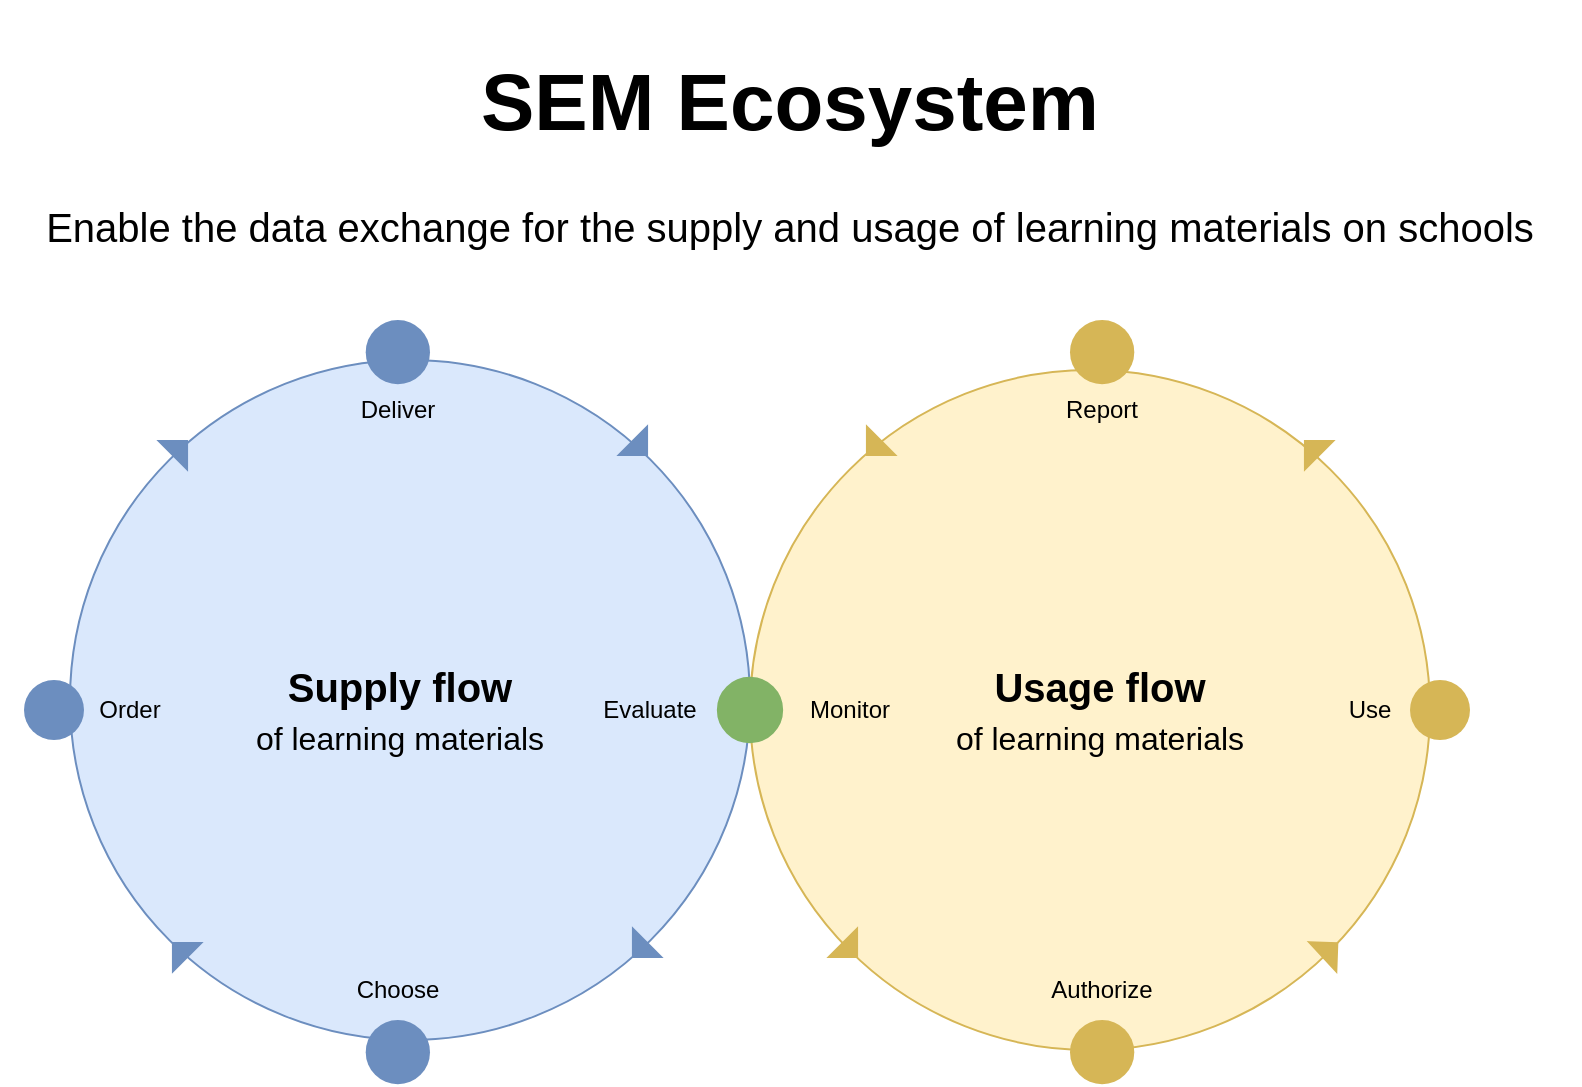 <mxfile version="15.8.7" type="device"><diagram id="iqZv9d5xcrR9nQzffut5" name="Page-1"><mxGraphModel dx="1106" dy="997" grid="1" gridSize="10" guides="1" tooltips="1" connect="1" arrows="1" fold="1" page="1" pageScale="1" pageWidth="827" pageHeight="1169" math="0" shadow="0"><root><mxCell id="0"/><mxCell id="1" parent="0"/><mxCell id="Nl_RJdrO9u-bMjwUOxgd-23" value="" style="group" parent="1" vertex="1" connectable="0"><mxGeometry x="53" y="210" width="720" height="345" as="geometry"/></mxCell><mxCell id="Nl_RJdrO9u-bMjwUOxgd-2" value="" style="ellipse;whiteSpace=wrap;html=1;fillColor=#fff2cc;strokeColor=#d6b656;" parent="Nl_RJdrO9u-bMjwUOxgd-23" vertex="1"><mxGeometry x="340" y="5" width="340" height="340" as="geometry"/></mxCell><mxCell id="Nl_RJdrO9u-bMjwUOxgd-1" value="" style="ellipse;whiteSpace=wrap;html=1;fillColor=#dae8fc;strokeColor=#6c8ebf;" parent="Nl_RJdrO9u-bMjwUOxgd-23" vertex="1"><mxGeometry width="340" height="340" as="geometry"/></mxCell><mxCell id="Nl_RJdrO9u-bMjwUOxgd-15" value="" style="ellipse;whiteSpace=wrap;html=1;aspect=fixed;strokeColor=#82B366;fillColor=#82B366;" parent="Nl_RJdrO9u-bMjwUOxgd-23" vertex="1"><mxGeometry x="323.929" y="158.929" width="32.143" height="32.143" as="geometry"/></mxCell><mxCell id="Nl_RJdrO9u-bMjwUOxgd-6" value="" style="ellipse;whiteSpace=wrap;html=1;aspect=fixed;fillColor=#D6B656;strokeColor=none;" parent="Nl_RJdrO9u-bMjwUOxgd-23" vertex="1"><mxGeometry x="670" y="160" width="30" height="30" as="geometry"/></mxCell><mxCell id="Nl_RJdrO9u-bMjwUOxgd-24" value="Authorize" style="text;html=1;strokeColor=none;fillColor=none;align=center;verticalAlign=middle;whiteSpace=wrap;rounded=0;" parent="Nl_RJdrO9u-bMjwUOxgd-23" vertex="1"><mxGeometry x="486.07" y="300" width="60" height="30" as="geometry"/></mxCell><mxCell id="Nl_RJdrO9u-bMjwUOxgd-26" value="Use" style="text;html=1;strokeColor=none;fillColor=none;align=center;verticalAlign=middle;whiteSpace=wrap;rounded=0;" parent="Nl_RJdrO9u-bMjwUOxgd-23" vertex="1"><mxGeometry x="620" y="160" width="60" height="30" as="geometry"/></mxCell><mxCell id="Nl_RJdrO9u-bMjwUOxgd-25" value="Report" style="text;html=1;strokeColor=none;fillColor=none;align=center;verticalAlign=middle;whiteSpace=wrap;rounded=0;" parent="Nl_RJdrO9u-bMjwUOxgd-23" vertex="1"><mxGeometry x="486.07" y="10" width="60" height="30" as="geometry"/></mxCell><mxCell id="Nl_RJdrO9u-bMjwUOxgd-19" value="Choose" style="text;html=1;strokeColor=none;fillColor=none;align=center;verticalAlign=middle;whiteSpace=wrap;rounded=0;" parent="Nl_RJdrO9u-bMjwUOxgd-23" vertex="1"><mxGeometry x="133.93" y="300" width="60" height="30" as="geometry"/></mxCell><mxCell id="Nl_RJdrO9u-bMjwUOxgd-36" value="" style="triangle;whiteSpace=wrap;html=1;fontSize=20;rotation=-45;fillColor=#6C8EBF;strokeColor=#6C8EBF;" parent="Nl_RJdrO9u-bMjwUOxgd-23" vertex="1"><mxGeometry x="50" y="34" width="10" height="20" as="geometry"/></mxCell><mxCell id="Nl_RJdrO9u-bMjwUOxgd-3" value="" style="group" parent="Nl_RJdrO9u-bMjwUOxgd-23" vertex="1" connectable="0"><mxGeometry x="40" y="15" width="600" height="320" as="geometry"/></mxCell><mxCell id="Nl_RJdrO9u-bMjwUOxgd-29" value="Supply flow&lt;br&gt;&lt;font style=&quot;font-size: 16px ; font-weight: normal&quot;&gt;of learning materials&lt;/font&gt;" style="text;html=1;strokeColor=none;fillColor=none;align=center;verticalAlign=middle;whiteSpace=wrap;rounded=0;fontSize=20;fontStyle=1" parent="Nl_RJdrO9u-bMjwUOxgd-23" vertex="1"><mxGeometry x="90" y="160" width="150" height="30" as="geometry"/></mxCell><mxCell id="Nl_RJdrO9u-bMjwUOxgd-30" value="Usage flow&lt;br&gt;&lt;span style=&quot;font-weight: normal&quot;&gt;&lt;font style=&quot;font-size: 16px&quot;&gt;of learning materials&lt;/font&gt;&lt;/span&gt;" style="text;html=1;strokeColor=none;fillColor=none;align=center;verticalAlign=middle;whiteSpace=wrap;rounded=0;fontSize=20;fontStyle=1" parent="Nl_RJdrO9u-bMjwUOxgd-23" vertex="1"><mxGeometry x="440" y="160" width="150" height="30" as="geometry"/></mxCell><mxCell id="Nl_RJdrO9u-bMjwUOxgd-5" value="" style="ellipse;whiteSpace=wrap;html=1;aspect=fixed;strokeColor=none;fillColor=#6C8EBF;" parent="Nl_RJdrO9u-bMjwUOxgd-23" vertex="1"><mxGeometry x="-23" y="160" width="30" height="30" as="geometry"/></mxCell><mxCell id="Nl_RJdrO9u-bMjwUOxgd-18" value="Order" style="text;html=1;strokeColor=none;fillColor=none;align=center;verticalAlign=middle;whiteSpace=wrap;rounded=0;" parent="1" vertex="1"><mxGeometry x="53" y="370" width="60" height="30" as="geometry"/></mxCell><mxCell id="Nl_RJdrO9u-bMjwUOxgd-21" value="Deliver" style="text;html=1;strokeColor=none;fillColor=none;align=center;verticalAlign=middle;whiteSpace=wrap;rounded=0;" parent="1" vertex="1"><mxGeometry x="186.93" y="220" width="60" height="30" as="geometry"/></mxCell><mxCell id="Nl_RJdrO9u-bMjwUOxgd-16" value="" style="ellipse;whiteSpace=wrap;html=1;aspect=fixed;fillColor=#D6B656;strokeColor=none;" parent="1" vertex="1"><mxGeometry x="552.999" y="539.998" width="32.143" height="32.143" as="geometry"/></mxCell><mxCell id="Nl_RJdrO9u-bMjwUOxgd-12" value="" style="ellipse;whiteSpace=wrap;html=1;aspect=fixed;strokeColor=none;fillColor=#6C8EBF;" parent="1" vertex="1"><mxGeometry x="200.859" y="539.998" width="32.143" height="32.143" as="geometry"/></mxCell><mxCell id="Nl_RJdrO9u-bMjwUOxgd-17" value="" style="ellipse;whiteSpace=wrap;html=1;aspect=fixed;fillColor=#D6B656;strokeColor=none;" parent="1" vertex="1"><mxGeometry x="552.999" y="189.998" width="32.143" height="32.143" as="geometry"/></mxCell><mxCell id="Nl_RJdrO9u-bMjwUOxgd-4" value="" style="ellipse;whiteSpace=wrap;html=1;aspect=fixed;strokeColor=none;fillColor=#6C8EBF;" parent="1" vertex="1"><mxGeometry x="200.859" y="189.995" width="32.143" height="32.143" as="geometry"/></mxCell><mxCell id="Nl_RJdrO9u-bMjwUOxgd-27" value="Monitor" style="text;html=1;strokeColor=none;fillColor=none;align=center;verticalAlign=middle;whiteSpace=wrap;rounded=0;" parent="1" vertex="1"><mxGeometry x="413.0" y="370" width="60" height="30" as="geometry"/></mxCell><mxCell id="Nl_RJdrO9u-bMjwUOxgd-28" value="Evaluate" style="text;html=1;strokeColor=none;fillColor=none;align=center;verticalAlign=middle;whiteSpace=wrap;rounded=0;" parent="1" vertex="1"><mxGeometry x="313.0" y="370" width="60" height="30" as="geometry"/></mxCell><mxCell id="Nl_RJdrO9u-bMjwUOxgd-32" value="" style="triangle;whiteSpace=wrap;html=1;fontSize=20;rotation=135;fillColor=#6C8EBF;strokeColor=#6C8EBF;" parent="1" vertex="1"><mxGeometry x="333" y="495" width="10" height="20" as="geometry"/></mxCell><mxCell id="Nl_RJdrO9u-bMjwUOxgd-35" value="" style="triangle;whiteSpace=wrap;html=1;fontSize=20;rotation=-135;fillColor=#6C8EBF;strokeColor=#6C8EBF;" parent="1" vertex="1"><mxGeometry x="103" y="495" width="10" height="20" as="geometry"/></mxCell><mxCell id="Nl_RJdrO9u-bMjwUOxgd-37" value="" style="triangle;whiteSpace=wrap;html=1;fontSize=20;rotation=45;fillColor=#6C8EBF;strokeColor=#6C8EBF;" parent="1" vertex="1"><mxGeometry x="333" y="244" width="10" height="20" as="geometry"/></mxCell><mxCell id="Nl_RJdrO9u-bMjwUOxgd-38" value="" style="triangle;whiteSpace=wrap;html=1;fontSize=20;rotation=-45;fillColor=#D6B656;strokeColor=#D6B656;direction=west;" parent="1" vertex="1"><mxGeometry x="450" y="244" width="10" height="20" as="geometry"/></mxCell><mxCell id="Nl_RJdrO9u-bMjwUOxgd-39" value="" style="triangle;whiteSpace=wrap;html=1;fontSize=20;rotation=137;fillColor=#D6B656;strokeColor=#D6B656;direction=west;" parent="1" vertex="1"><mxGeometry x="678" y="495" width="10" height="20" as="geometry"/></mxCell><mxCell id="Nl_RJdrO9u-bMjwUOxgd-40" value="" style="triangle;whiteSpace=wrap;html=1;fontSize=20;rotation=-135;fillColor=#D6B656;strokeColor=#D6B656;direction=west;" parent="1" vertex="1"><mxGeometry x="438" y="495" width="10" height="20" as="geometry"/></mxCell><mxCell id="Nl_RJdrO9u-bMjwUOxgd-41" value="" style="triangle;whiteSpace=wrap;html=1;fontSize=20;rotation=45;fillColor=#D6B656;strokeColor=#D6B656;direction=west;" parent="1" vertex="1"><mxGeometry x="669" y="244" width="10" height="20" as="geometry"/></mxCell><mxCell id="Nl_RJdrO9u-bMjwUOxgd-42" value="&lt;h1&gt;SEM Ecosystem&lt;/h1&gt;&lt;div&gt;Enable the data exchange for the supply and usage of learning materials on schools&lt;/div&gt;&lt;div&gt;&lt;br&gt;&lt;/div&gt;" style="text;html=1;strokeColor=none;fillColor=none;spacing=5;spacingTop=-20;whiteSpace=wrap;overflow=hidden;rounded=0;fontSize=20;align=center;" parent="1" vertex="1"><mxGeometry x="18" y="40" width="790" height="130" as="geometry"/></mxCell></root></mxGraphModel></diagram></mxfile>